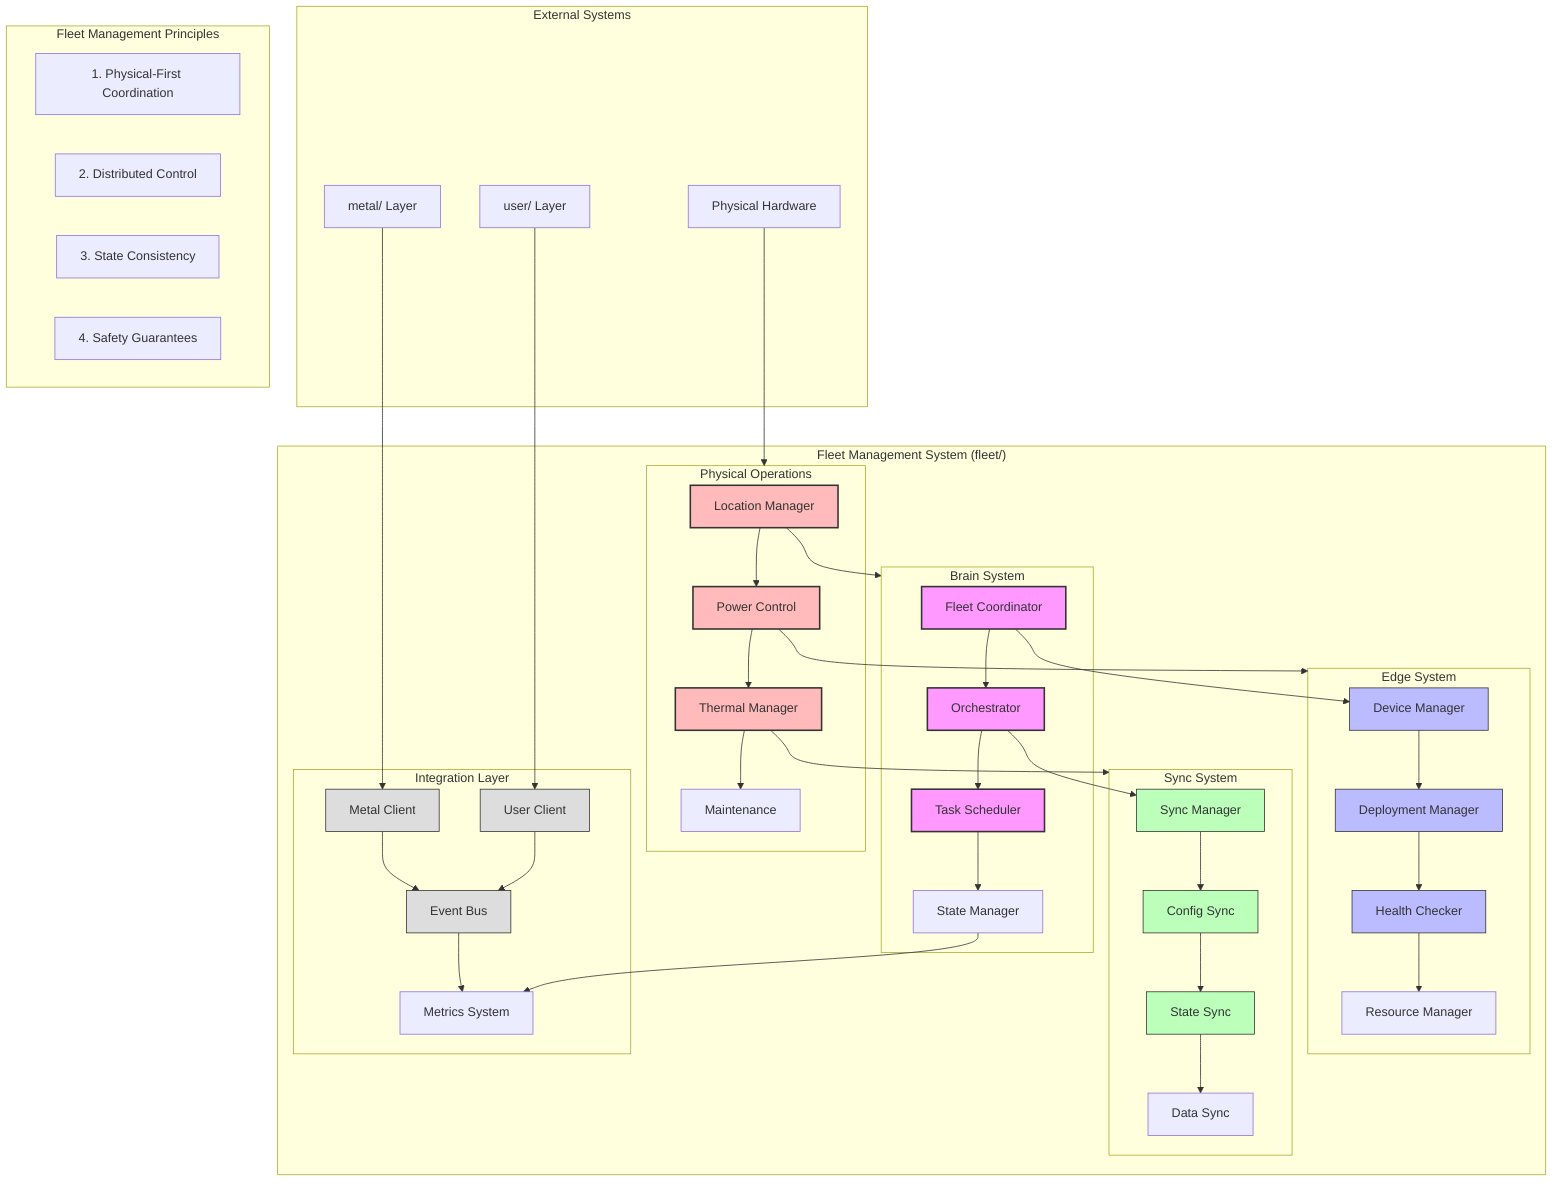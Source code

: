 graph TB
    subgraph FleetSystem["Fleet Management System (fleet/)"]
        direction TB
        
        subgraph BrainSystem["Brain System"]
            coordinator["Fleet Coordinator"]
            orchestrator["Orchestrator"]
            scheduler["Task Scheduler"]
            stateManager["State Manager"]
            
            coordinator --> orchestrator
            orchestrator --> scheduler
            scheduler --> stateManager
        end

        subgraph EdgeSystem["Edge System"]
            deviceMgr["Device Manager"]
            deployMgr["Deployment Manager"]
            healthCheck["Health Checker"]
            resourceMgr["Resource Manager"]
            
            deviceMgr --> deployMgr
            deployMgr --> healthCheck
            healthCheck --> resourceMgr
        end

        subgraph SyncSystem["Sync System"]
            syncMgr["Sync Manager"]
            configSync["Config Sync"]
            stateSync["State Sync"]
            dataSync["Data Sync"]
            
            syncMgr --> configSync
            configSync --> stateSync
            stateSync --> dataSync
        end

        subgraph PhysicalOps["Physical Operations"]
            locationMgr["Location Manager"]
            powerControl["Power Control"]
            thermalMgr["Thermal Manager"]
            maintenanceMgr["Maintenance"]
            
            locationMgr --> powerControl
            powerControl --> thermalMgr
            thermalMgr --> maintenanceMgr
        end

        subgraph Integration["Integration Layer"]
            metalClient["Metal Client"]
            userClient["User Client"]
            eventBus["Event Bus"]
            metrics["Metrics System"]
            
            metalClient --> eventBus
            userClient --> eventBus
            eventBus --> metrics
        end
    end

    subgraph External["External Systems"]
        metal["metal/ Layer"]
        user["user/ Layer"]
        hardware["Physical Hardware"]
    end

    %% Integration Flows
    metal --> metalClient
    user --> userClient
    hardware --> PhysicalOps

    %% Control Flows
    coordinator --> deviceMgr
    orchestrator --> syncMgr
    stateManager --> metrics

    %% Physical Flows
    locationMgr --> BrainSystem
    powerControl --> EdgeSystem
    thermalMgr --> SyncSystem

    classDef brain fill:#f9f,stroke:#333,stroke-width:2px
    classDef edge fill:#bbf,stroke:#333,stroke-width:1px
    classDef sync fill:#bfb,stroke:#333,stroke-width:1px
    classDef physical fill:#fbb,stroke:#333,stroke-width:2px
    classDef integration fill:#ddd,stroke:#333,stroke-width:1px

    class coordinator,orchestrator,scheduler brain
    class deviceMgr,deployMgr,healthCheck edge
    class syncMgr,configSync,stateSync sync
    class locationMgr,powerControl,thermalMgr physical
    class metalClient,userClient,eventBus integration

    %% Notes
    subgraph FleetPrinciples["Fleet Management Principles"]
        note1["1. Physical-First Coordination"]
        note2["2. Distributed Control"]
        note3["3. State Consistency"]
        note4["4. Safety Guarantees"]
    end